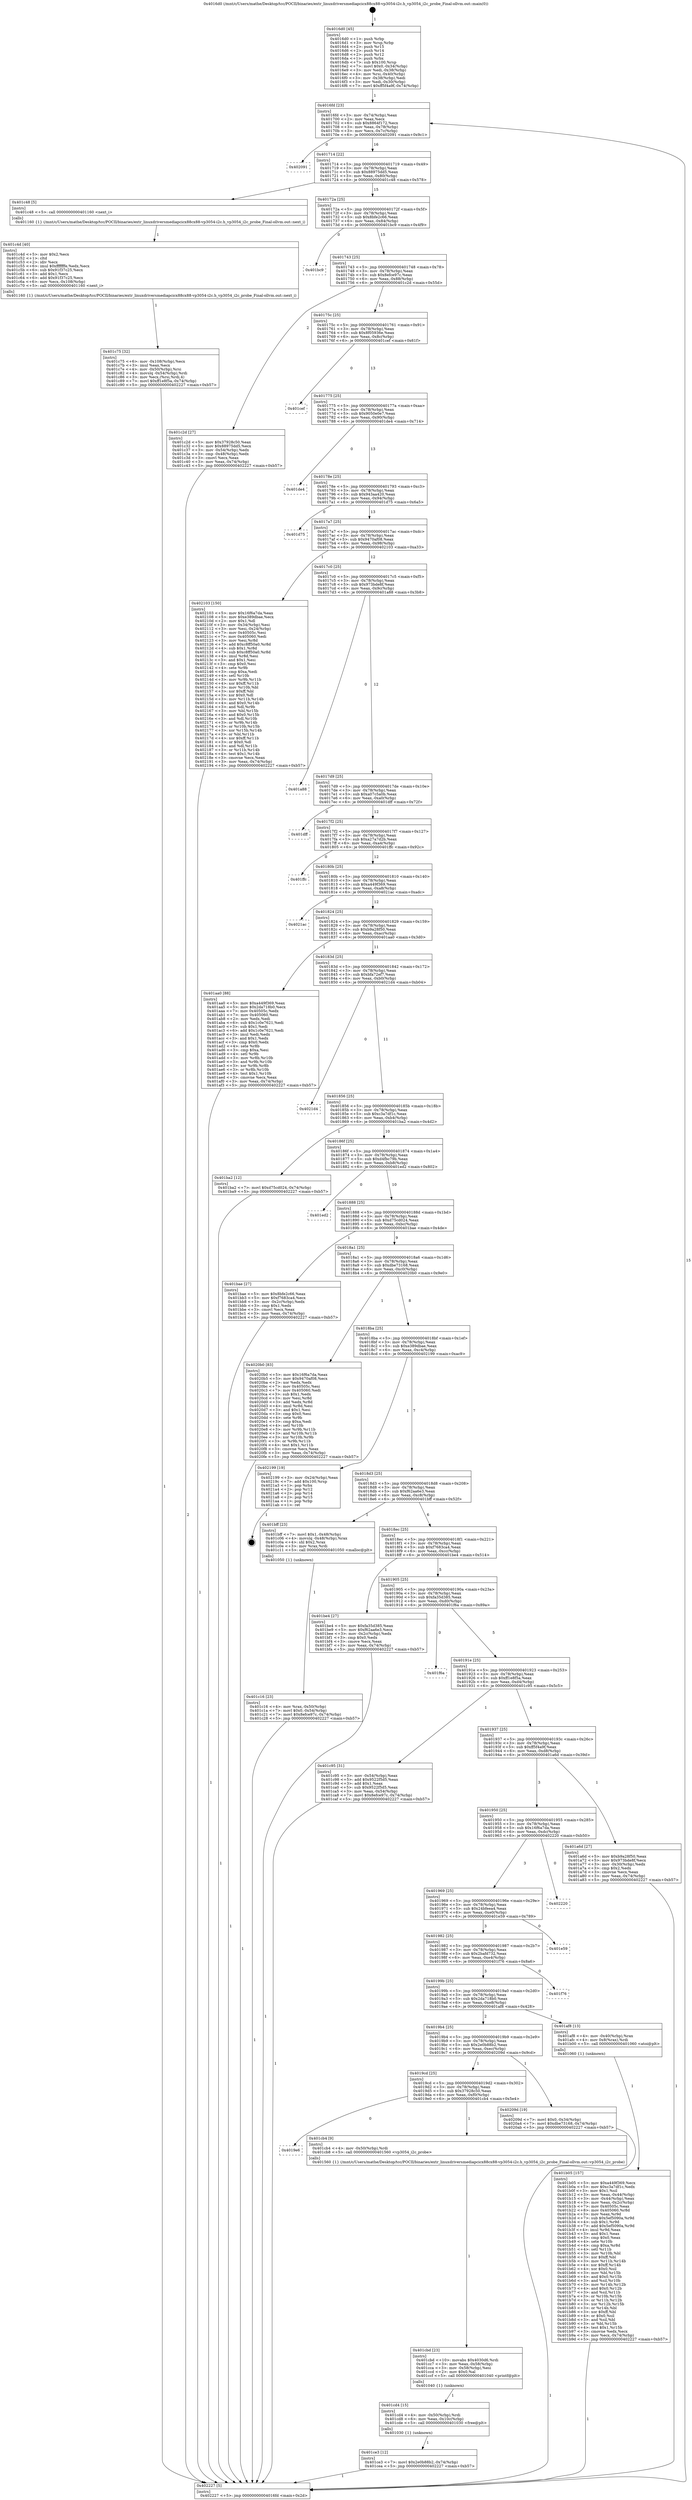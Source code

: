 digraph "0x4016d0" {
  label = "0x4016d0 (/mnt/c/Users/mathe/Desktop/tcc/POCII/binaries/extr_linuxdriversmediapcicx88cx88-vp3054-i2c.h_vp3054_i2c_probe_Final-ollvm.out::main(0))"
  labelloc = "t"
  node[shape=record]

  Entry [label="",width=0.3,height=0.3,shape=circle,fillcolor=black,style=filled]
  "0x4016fd" [label="{
     0x4016fd [23]\l
     | [instrs]\l
     &nbsp;&nbsp;0x4016fd \<+3\>: mov -0x74(%rbp),%eax\l
     &nbsp;&nbsp;0x401700 \<+2\>: mov %eax,%ecx\l
     &nbsp;&nbsp;0x401702 \<+6\>: sub $0x8864f172,%ecx\l
     &nbsp;&nbsp;0x401708 \<+3\>: mov %eax,-0x78(%rbp)\l
     &nbsp;&nbsp;0x40170b \<+3\>: mov %ecx,-0x7c(%rbp)\l
     &nbsp;&nbsp;0x40170e \<+6\>: je 0000000000402091 \<main+0x9c1\>\l
  }"]
  "0x402091" [label="{
     0x402091\l
  }", style=dashed]
  "0x401714" [label="{
     0x401714 [22]\l
     | [instrs]\l
     &nbsp;&nbsp;0x401714 \<+5\>: jmp 0000000000401719 \<main+0x49\>\l
     &nbsp;&nbsp;0x401719 \<+3\>: mov -0x78(%rbp),%eax\l
     &nbsp;&nbsp;0x40171c \<+5\>: sub $0x88975dd5,%eax\l
     &nbsp;&nbsp;0x401721 \<+3\>: mov %eax,-0x80(%rbp)\l
     &nbsp;&nbsp;0x401724 \<+6\>: je 0000000000401c48 \<main+0x578\>\l
  }"]
  Exit [label="",width=0.3,height=0.3,shape=circle,fillcolor=black,style=filled,peripheries=2]
  "0x401c48" [label="{
     0x401c48 [5]\l
     | [instrs]\l
     &nbsp;&nbsp;0x401c48 \<+5\>: call 0000000000401160 \<next_i\>\l
     | [calls]\l
     &nbsp;&nbsp;0x401160 \{1\} (/mnt/c/Users/mathe/Desktop/tcc/POCII/binaries/extr_linuxdriversmediapcicx88cx88-vp3054-i2c.h_vp3054_i2c_probe_Final-ollvm.out::next_i)\l
  }"]
  "0x40172a" [label="{
     0x40172a [25]\l
     | [instrs]\l
     &nbsp;&nbsp;0x40172a \<+5\>: jmp 000000000040172f \<main+0x5f\>\l
     &nbsp;&nbsp;0x40172f \<+3\>: mov -0x78(%rbp),%eax\l
     &nbsp;&nbsp;0x401732 \<+5\>: sub $0x8bfe2c66,%eax\l
     &nbsp;&nbsp;0x401737 \<+6\>: mov %eax,-0x84(%rbp)\l
     &nbsp;&nbsp;0x40173d \<+6\>: je 0000000000401bc9 \<main+0x4f9\>\l
  }"]
  "0x401ce3" [label="{
     0x401ce3 [12]\l
     | [instrs]\l
     &nbsp;&nbsp;0x401ce3 \<+7\>: movl $0x2e0b88b2,-0x74(%rbp)\l
     &nbsp;&nbsp;0x401cea \<+5\>: jmp 0000000000402227 \<main+0xb57\>\l
  }"]
  "0x401bc9" [label="{
     0x401bc9\l
  }", style=dashed]
  "0x401743" [label="{
     0x401743 [25]\l
     | [instrs]\l
     &nbsp;&nbsp;0x401743 \<+5\>: jmp 0000000000401748 \<main+0x78\>\l
     &nbsp;&nbsp;0x401748 \<+3\>: mov -0x78(%rbp),%eax\l
     &nbsp;&nbsp;0x40174b \<+5\>: sub $0x8efce97c,%eax\l
     &nbsp;&nbsp;0x401750 \<+6\>: mov %eax,-0x88(%rbp)\l
     &nbsp;&nbsp;0x401756 \<+6\>: je 0000000000401c2d \<main+0x55d\>\l
  }"]
  "0x401cd4" [label="{
     0x401cd4 [15]\l
     | [instrs]\l
     &nbsp;&nbsp;0x401cd4 \<+4\>: mov -0x50(%rbp),%rdi\l
     &nbsp;&nbsp;0x401cd8 \<+6\>: mov %eax,-0x10c(%rbp)\l
     &nbsp;&nbsp;0x401cde \<+5\>: call 0000000000401030 \<free@plt\>\l
     | [calls]\l
     &nbsp;&nbsp;0x401030 \{1\} (unknown)\l
  }"]
  "0x401c2d" [label="{
     0x401c2d [27]\l
     | [instrs]\l
     &nbsp;&nbsp;0x401c2d \<+5\>: mov $0x37928c50,%eax\l
     &nbsp;&nbsp;0x401c32 \<+5\>: mov $0x88975dd5,%ecx\l
     &nbsp;&nbsp;0x401c37 \<+3\>: mov -0x54(%rbp),%edx\l
     &nbsp;&nbsp;0x401c3a \<+3\>: cmp -0x48(%rbp),%edx\l
     &nbsp;&nbsp;0x401c3d \<+3\>: cmovl %ecx,%eax\l
     &nbsp;&nbsp;0x401c40 \<+3\>: mov %eax,-0x74(%rbp)\l
     &nbsp;&nbsp;0x401c43 \<+5\>: jmp 0000000000402227 \<main+0xb57\>\l
  }"]
  "0x40175c" [label="{
     0x40175c [25]\l
     | [instrs]\l
     &nbsp;&nbsp;0x40175c \<+5\>: jmp 0000000000401761 \<main+0x91\>\l
     &nbsp;&nbsp;0x401761 \<+3\>: mov -0x78(%rbp),%eax\l
     &nbsp;&nbsp;0x401764 \<+5\>: sub $0x8f05936e,%eax\l
     &nbsp;&nbsp;0x401769 \<+6\>: mov %eax,-0x8c(%rbp)\l
     &nbsp;&nbsp;0x40176f \<+6\>: je 0000000000401cef \<main+0x61f\>\l
  }"]
  "0x401cbd" [label="{
     0x401cbd [23]\l
     | [instrs]\l
     &nbsp;&nbsp;0x401cbd \<+10\>: movabs $0x4030d6,%rdi\l
     &nbsp;&nbsp;0x401cc7 \<+3\>: mov %eax,-0x58(%rbp)\l
     &nbsp;&nbsp;0x401cca \<+3\>: mov -0x58(%rbp),%esi\l
     &nbsp;&nbsp;0x401ccd \<+2\>: mov $0x0,%al\l
     &nbsp;&nbsp;0x401ccf \<+5\>: call 0000000000401040 \<printf@plt\>\l
     | [calls]\l
     &nbsp;&nbsp;0x401040 \{1\} (unknown)\l
  }"]
  "0x401cef" [label="{
     0x401cef\l
  }", style=dashed]
  "0x401775" [label="{
     0x401775 [25]\l
     | [instrs]\l
     &nbsp;&nbsp;0x401775 \<+5\>: jmp 000000000040177a \<main+0xaa\>\l
     &nbsp;&nbsp;0x40177a \<+3\>: mov -0x78(%rbp),%eax\l
     &nbsp;&nbsp;0x40177d \<+5\>: sub $0x9050e0e7,%eax\l
     &nbsp;&nbsp;0x401782 \<+6\>: mov %eax,-0x90(%rbp)\l
     &nbsp;&nbsp;0x401788 \<+6\>: je 0000000000401de4 \<main+0x714\>\l
  }"]
  "0x4019e6" [label="{
     0x4019e6\l
  }", style=dashed]
  "0x401de4" [label="{
     0x401de4\l
  }", style=dashed]
  "0x40178e" [label="{
     0x40178e [25]\l
     | [instrs]\l
     &nbsp;&nbsp;0x40178e \<+5\>: jmp 0000000000401793 \<main+0xc3\>\l
     &nbsp;&nbsp;0x401793 \<+3\>: mov -0x78(%rbp),%eax\l
     &nbsp;&nbsp;0x401796 \<+5\>: sub $0x943aa420,%eax\l
     &nbsp;&nbsp;0x40179b \<+6\>: mov %eax,-0x94(%rbp)\l
     &nbsp;&nbsp;0x4017a1 \<+6\>: je 0000000000401d75 \<main+0x6a5\>\l
  }"]
  "0x401cb4" [label="{
     0x401cb4 [9]\l
     | [instrs]\l
     &nbsp;&nbsp;0x401cb4 \<+4\>: mov -0x50(%rbp),%rdi\l
     &nbsp;&nbsp;0x401cb8 \<+5\>: call 0000000000401560 \<vp3054_i2c_probe\>\l
     | [calls]\l
     &nbsp;&nbsp;0x401560 \{1\} (/mnt/c/Users/mathe/Desktop/tcc/POCII/binaries/extr_linuxdriversmediapcicx88cx88-vp3054-i2c.h_vp3054_i2c_probe_Final-ollvm.out::vp3054_i2c_probe)\l
  }"]
  "0x401d75" [label="{
     0x401d75\l
  }", style=dashed]
  "0x4017a7" [label="{
     0x4017a7 [25]\l
     | [instrs]\l
     &nbsp;&nbsp;0x4017a7 \<+5\>: jmp 00000000004017ac \<main+0xdc\>\l
     &nbsp;&nbsp;0x4017ac \<+3\>: mov -0x78(%rbp),%eax\l
     &nbsp;&nbsp;0x4017af \<+5\>: sub $0x9470af08,%eax\l
     &nbsp;&nbsp;0x4017b4 \<+6\>: mov %eax,-0x98(%rbp)\l
     &nbsp;&nbsp;0x4017ba \<+6\>: je 0000000000402103 \<main+0xa33\>\l
  }"]
  "0x4019cd" [label="{
     0x4019cd [25]\l
     | [instrs]\l
     &nbsp;&nbsp;0x4019cd \<+5\>: jmp 00000000004019d2 \<main+0x302\>\l
     &nbsp;&nbsp;0x4019d2 \<+3\>: mov -0x78(%rbp),%eax\l
     &nbsp;&nbsp;0x4019d5 \<+5\>: sub $0x37928c50,%eax\l
     &nbsp;&nbsp;0x4019da \<+6\>: mov %eax,-0xf0(%rbp)\l
     &nbsp;&nbsp;0x4019e0 \<+6\>: je 0000000000401cb4 \<main+0x5e4\>\l
  }"]
  "0x402103" [label="{
     0x402103 [150]\l
     | [instrs]\l
     &nbsp;&nbsp;0x402103 \<+5\>: mov $0x16f6a7da,%eax\l
     &nbsp;&nbsp;0x402108 \<+5\>: mov $0xe389dbae,%ecx\l
     &nbsp;&nbsp;0x40210d \<+2\>: mov $0x1,%dl\l
     &nbsp;&nbsp;0x40210f \<+3\>: mov -0x34(%rbp),%esi\l
     &nbsp;&nbsp;0x402112 \<+3\>: mov %esi,-0x24(%rbp)\l
     &nbsp;&nbsp;0x402115 \<+7\>: mov 0x40505c,%esi\l
     &nbsp;&nbsp;0x40211c \<+7\>: mov 0x405060,%edi\l
     &nbsp;&nbsp;0x402123 \<+3\>: mov %esi,%r8d\l
     &nbsp;&nbsp;0x402126 \<+7\>: add $0xc8ff50a0,%r8d\l
     &nbsp;&nbsp;0x40212d \<+4\>: sub $0x1,%r8d\l
     &nbsp;&nbsp;0x402131 \<+7\>: sub $0xc8ff50a0,%r8d\l
     &nbsp;&nbsp;0x402138 \<+4\>: imul %r8d,%esi\l
     &nbsp;&nbsp;0x40213c \<+3\>: and $0x1,%esi\l
     &nbsp;&nbsp;0x40213f \<+3\>: cmp $0x0,%esi\l
     &nbsp;&nbsp;0x402142 \<+4\>: sete %r9b\l
     &nbsp;&nbsp;0x402146 \<+3\>: cmp $0xa,%edi\l
     &nbsp;&nbsp;0x402149 \<+4\>: setl %r10b\l
     &nbsp;&nbsp;0x40214d \<+3\>: mov %r9b,%r11b\l
     &nbsp;&nbsp;0x402150 \<+4\>: xor $0xff,%r11b\l
     &nbsp;&nbsp;0x402154 \<+3\>: mov %r10b,%bl\l
     &nbsp;&nbsp;0x402157 \<+3\>: xor $0xff,%bl\l
     &nbsp;&nbsp;0x40215a \<+3\>: xor $0x0,%dl\l
     &nbsp;&nbsp;0x40215d \<+3\>: mov %r11b,%r14b\l
     &nbsp;&nbsp;0x402160 \<+4\>: and $0x0,%r14b\l
     &nbsp;&nbsp;0x402164 \<+3\>: and %dl,%r9b\l
     &nbsp;&nbsp;0x402167 \<+3\>: mov %bl,%r15b\l
     &nbsp;&nbsp;0x40216a \<+4\>: and $0x0,%r15b\l
     &nbsp;&nbsp;0x40216e \<+3\>: and %dl,%r10b\l
     &nbsp;&nbsp;0x402171 \<+3\>: or %r9b,%r14b\l
     &nbsp;&nbsp;0x402174 \<+3\>: or %r10b,%r15b\l
     &nbsp;&nbsp;0x402177 \<+3\>: xor %r15b,%r14b\l
     &nbsp;&nbsp;0x40217a \<+3\>: or %bl,%r11b\l
     &nbsp;&nbsp;0x40217d \<+4\>: xor $0xff,%r11b\l
     &nbsp;&nbsp;0x402181 \<+3\>: or $0x0,%dl\l
     &nbsp;&nbsp;0x402184 \<+3\>: and %dl,%r11b\l
     &nbsp;&nbsp;0x402187 \<+3\>: or %r11b,%r14b\l
     &nbsp;&nbsp;0x40218a \<+4\>: test $0x1,%r14b\l
     &nbsp;&nbsp;0x40218e \<+3\>: cmovne %ecx,%eax\l
     &nbsp;&nbsp;0x402191 \<+3\>: mov %eax,-0x74(%rbp)\l
     &nbsp;&nbsp;0x402194 \<+5\>: jmp 0000000000402227 \<main+0xb57\>\l
  }"]
  "0x4017c0" [label="{
     0x4017c0 [25]\l
     | [instrs]\l
     &nbsp;&nbsp;0x4017c0 \<+5\>: jmp 00000000004017c5 \<main+0xf5\>\l
     &nbsp;&nbsp;0x4017c5 \<+3\>: mov -0x78(%rbp),%eax\l
     &nbsp;&nbsp;0x4017c8 \<+5\>: sub $0x973bde8f,%eax\l
     &nbsp;&nbsp;0x4017cd \<+6\>: mov %eax,-0x9c(%rbp)\l
     &nbsp;&nbsp;0x4017d3 \<+6\>: je 0000000000401a88 \<main+0x3b8\>\l
  }"]
  "0x40209d" [label="{
     0x40209d [19]\l
     | [instrs]\l
     &nbsp;&nbsp;0x40209d \<+7\>: movl $0x0,-0x34(%rbp)\l
     &nbsp;&nbsp;0x4020a4 \<+7\>: movl $0xdbe73168,-0x74(%rbp)\l
     &nbsp;&nbsp;0x4020ab \<+5\>: jmp 0000000000402227 \<main+0xb57\>\l
  }"]
  "0x401a88" [label="{
     0x401a88\l
  }", style=dashed]
  "0x4017d9" [label="{
     0x4017d9 [25]\l
     | [instrs]\l
     &nbsp;&nbsp;0x4017d9 \<+5\>: jmp 00000000004017de \<main+0x10e\>\l
     &nbsp;&nbsp;0x4017de \<+3\>: mov -0x78(%rbp),%eax\l
     &nbsp;&nbsp;0x4017e1 \<+5\>: sub $0xa07c5a0b,%eax\l
     &nbsp;&nbsp;0x4017e6 \<+6\>: mov %eax,-0xa0(%rbp)\l
     &nbsp;&nbsp;0x4017ec \<+6\>: je 0000000000401dff \<main+0x72f\>\l
  }"]
  "0x401c75" [label="{
     0x401c75 [32]\l
     | [instrs]\l
     &nbsp;&nbsp;0x401c75 \<+6\>: mov -0x108(%rbp),%ecx\l
     &nbsp;&nbsp;0x401c7b \<+3\>: imul %eax,%ecx\l
     &nbsp;&nbsp;0x401c7e \<+4\>: mov -0x50(%rbp),%rsi\l
     &nbsp;&nbsp;0x401c82 \<+4\>: movslq -0x54(%rbp),%rdi\l
     &nbsp;&nbsp;0x401c86 \<+3\>: mov %ecx,(%rsi,%rdi,4)\l
     &nbsp;&nbsp;0x401c89 \<+7\>: movl $0xff1e8f5a,-0x74(%rbp)\l
     &nbsp;&nbsp;0x401c90 \<+5\>: jmp 0000000000402227 \<main+0xb57\>\l
  }"]
  "0x401dff" [label="{
     0x401dff\l
  }", style=dashed]
  "0x4017f2" [label="{
     0x4017f2 [25]\l
     | [instrs]\l
     &nbsp;&nbsp;0x4017f2 \<+5\>: jmp 00000000004017f7 \<main+0x127\>\l
     &nbsp;&nbsp;0x4017f7 \<+3\>: mov -0x78(%rbp),%eax\l
     &nbsp;&nbsp;0x4017fa \<+5\>: sub $0xa27a7d2b,%eax\l
     &nbsp;&nbsp;0x4017ff \<+6\>: mov %eax,-0xa4(%rbp)\l
     &nbsp;&nbsp;0x401805 \<+6\>: je 0000000000401ffc \<main+0x92c\>\l
  }"]
  "0x401c4d" [label="{
     0x401c4d [40]\l
     | [instrs]\l
     &nbsp;&nbsp;0x401c4d \<+5\>: mov $0x2,%ecx\l
     &nbsp;&nbsp;0x401c52 \<+1\>: cltd\l
     &nbsp;&nbsp;0x401c53 \<+2\>: idiv %ecx\l
     &nbsp;&nbsp;0x401c55 \<+6\>: imul $0xfffffffe,%edx,%ecx\l
     &nbsp;&nbsp;0x401c5b \<+6\>: sub $0x91f37c25,%ecx\l
     &nbsp;&nbsp;0x401c61 \<+3\>: add $0x1,%ecx\l
     &nbsp;&nbsp;0x401c64 \<+6\>: add $0x91f37c25,%ecx\l
     &nbsp;&nbsp;0x401c6a \<+6\>: mov %ecx,-0x108(%rbp)\l
     &nbsp;&nbsp;0x401c70 \<+5\>: call 0000000000401160 \<next_i\>\l
     | [calls]\l
     &nbsp;&nbsp;0x401160 \{1\} (/mnt/c/Users/mathe/Desktop/tcc/POCII/binaries/extr_linuxdriversmediapcicx88cx88-vp3054-i2c.h_vp3054_i2c_probe_Final-ollvm.out::next_i)\l
  }"]
  "0x401ffc" [label="{
     0x401ffc\l
  }", style=dashed]
  "0x40180b" [label="{
     0x40180b [25]\l
     | [instrs]\l
     &nbsp;&nbsp;0x40180b \<+5\>: jmp 0000000000401810 \<main+0x140\>\l
     &nbsp;&nbsp;0x401810 \<+3\>: mov -0x78(%rbp),%eax\l
     &nbsp;&nbsp;0x401813 \<+5\>: sub $0xa449f369,%eax\l
     &nbsp;&nbsp;0x401818 \<+6\>: mov %eax,-0xa8(%rbp)\l
     &nbsp;&nbsp;0x40181e \<+6\>: je 00000000004021ac \<main+0xadc\>\l
  }"]
  "0x401c16" [label="{
     0x401c16 [23]\l
     | [instrs]\l
     &nbsp;&nbsp;0x401c16 \<+4\>: mov %rax,-0x50(%rbp)\l
     &nbsp;&nbsp;0x401c1a \<+7\>: movl $0x0,-0x54(%rbp)\l
     &nbsp;&nbsp;0x401c21 \<+7\>: movl $0x8efce97c,-0x74(%rbp)\l
     &nbsp;&nbsp;0x401c28 \<+5\>: jmp 0000000000402227 \<main+0xb57\>\l
  }"]
  "0x4021ac" [label="{
     0x4021ac\l
  }", style=dashed]
  "0x401824" [label="{
     0x401824 [25]\l
     | [instrs]\l
     &nbsp;&nbsp;0x401824 \<+5\>: jmp 0000000000401829 \<main+0x159\>\l
     &nbsp;&nbsp;0x401829 \<+3\>: mov -0x78(%rbp),%eax\l
     &nbsp;&nbsp;0x40182c \<+5\>: sub $0xb9a28f50,%eax\l
     &nbsp;&nbsp;0x401831 \<+6\>: mov %eax,-0xac(%rbp)\l
     &nbsp;&nbsp;0x401837 \<+6\>: je 0000000000401aa0 \<main+0x3d0\>\l
  }"]
  "0x401b05" [label="{
     0x401b05 [157]\l
     | [instrs]\l
     &nbsp;&nbsp;0x401b05 \<+5\>: mov $0xa449f369,%ecx\l
     &nbsp;&nbsp;0x401b0a \<+5\>: mov $0xc3a7df1c,%edx\l
     &nbsp;&nbsp;0x401b0f \<+3\>: mov $0x1,%sil\l
     &nbsp;&nbsp;0x401b12 \<+3\>: mov %eax,-0x44(%rbp)\l
     &nbsp;&nbsp;0x401b15 \<+3\>: mov -0x44(%rbp),%eax\l
     &nbsp;&nbsp;0x401b18 \<+3\>: mov %eax,-0x2c(%rbp)\l
     &nbsp;&nbsp;0x401b1b \<+7\>: mov 0x40505c,%eax\l
     &nbsp;&nbsp;0x401b22 \<+8\>: mov 0x405060,%r8d\l
     &nbsp;&nbsp;0x401b2a \<+3\>: mov %eax,%r9d\l
     &nbsp;&nbsp;0x401b2d \<+7\>: sub $0x5ef5090a,%r9d\l
     &nbsp;&nbsp;0x401b34 \<+4\>: sub $0x1,%r9d\l
     &nbsp;&nbsp;0x401b38 \<+7\>: add $0x5ef5090a,%r9d\l
     &nbsp;&nbsp;0x401b3f \<+4\>: imul %r9d,%eax\l
     &nbsp;&nbsp;0x401b43 \<+3\>: and $0x1,%eax\l
     &nbsp;&nbsp;0x401b46 \<+3\>: cmp $0x0,%eax\l
     &nbsp;&nbsp;0x401b49 \<+4\>: sete %r10b\l
     &nbsp;&nbsp;0x401b4d \<+4\>: cmp $0xa,%r8d\l
     &nbsp;&nbsp;0x401b51 \<+4\>: setl %r11b\l
     &nbsp;&nbsp;0x401b55 \<+3\>: mov %r10b,%bl\l
     &nbsp;&nbsp;0x401b58 \<+3\>: xor $0xff,%bl\l
     &nbsp;&nbsp;0x401b5b \<+3\>: mov %r11b,%r14b\l
     &nbsp;&nbsp;0x401b5e \<+4\>: xor $0xff,%r14b\l
     &nbsp;&nbsp;0x401b62 \<+4\>: xor $0x0,%sil\l
     &nbsp;&nbsp;0x401b66 \<+3\>: mov %bl,%r15b\l
     &nbsp;&nbsp;0x401b69 \<+4\>: and $0x0,%r15b\l
     &nbsp;&nbsp;0x401b6d \<+3\>: and %sil,%r10b\l
     &nbsp;&nbsp;0x401b70 \<+3\>: mov %r14b,%r12b\l
     &nbsp;&nbsp;0x401b73 \<+4\>: and $0x0,%r12b\l
     &nbsp;&nbsp;0x401b77 \<+3\>: and %sil,%r11b\l
     &nbsp;&nbsp;0x401b7a \<+3\>: or %r10b,%r15b\l
     &nbsp;&nbsp;0x401b7d \<+3\>: or %r11b,%r12b\l
     &nbsp;&nbsp;0x401b80 \<+3\>: xor %r12b,%r15b\l
     &nbsp;&nbsp;0x401b83 \<+3\>: or %r14b,%bl\l
     &nbsp;&nbsp;0x401b86 \<+3\>: xor $0xff,%bl\l
     &nbsp;&nbsp;0x401b89 \<+4\>: or $0x0,%sil\l
     &nbsp;&nbsp;0x401b8d \<+3\>: and %sil,%bl\l
     &nbsp;&nbsp;0x401b90 \<+3\>: or %bl,%r15b\l
     &nbsp;&nbsp;0x401b93 \<+4\>: test $0x1,%r15b\l
     &nbsp;&nbsp;0x401b97 \<+3\>: cmovne %edx,%ecx\l
     &nbsp;&nbsp;0x401b9a \<+3\>: mov %ecx,-0x74(%rbp)\l
     &nbsp;&nbsp;0x401b9d \<+5\>: jmp 0000000000402227 \<main+0xb57\>\l
  }"]
  "0x401aa0" [label="{
     0x401aa0 [88]\l
     | [instrs]\l
     &nbsp;&nbsp;0x401aa0 \<+5\>: mov $0xa449f369,%eax\l
     &nbsp;&nbsp;0x401aa5 \<+5\>: mov $0x2da718b0,%ecx\l
     &nbsp;&nbsp;0x401aaa \<+7\>: mov 0x40505c,%edx\l
     &nbsp;&nbsp;0x401ab1 \<+7\>: mov 0x405060,%esi\l
     &nbsp;&nbsp;0x401ab8 \<+2\>: mov %edx,%edi\l
     &nbsp;&nbsp;0x401aba \<+6\>: sub $0x1c0e7621,%edi\l
     &nbsp;&nbsp;0x401ac0 \<+3\>: sub $0x1,%edi\l
     &nbsp;&nbsp;0x401ac3 \<+6\>: add $0x1c0e7621,%edi\l
     &nbsp;&nbsp;0x401ac9 \<+3\>: imul %edi,%edx\l
     &nbsp;&nbsp;0x401acc \<+3\>: and $0x1,%edx\l
     &nbsp;&nbsp;0x401acf \<+3\>: cmp $0x0,%edx\l
     &nbsp;&nbsp;0x401ad2 \<+4\>: sete %r8b\l
     &nbsp;&nbsp;0x401ad6 \<+3\>: cmp $0xa,%esi\l
     &nbsp;&nbsp;0x401ad9 \<+4\>: setl %r9b\l
     &nbsp;&nbsp;0x401add \<+3\>: mov %r8b,%r10b\l
     &nbsp;&nbsp;0x401ae0 \<+3\>: and %r9b,%r10b\l
     &nbsp;&nbsp;0x401ae3 \<+3\>: xor %r9b,%r8b\l
     &nbsp;&nbsp;0x401ae6 \<+3\>: or %r8b,%r10b\l
     &nbsp;&nbsp;0x401ae9 \<+4\>: test $0x1,%r10b\l
     &nbsp;&nbsp;0x401aed \<+3\>: cmovne %ecx,%eax\l
     &nbsp;&nbsp;0x401af0 \<+3\>: mov %eax,-0x74(%rbp)\l
     &nbsp;&nbsp;0x401af3 \<+5\>: jmp 0000000000402227 \<main+0xb57\>\l
  }"]
  "0x40183d" [label="{
     0x40183d [25]\l
     | [instrs]\l
     &nbsp;&nbsp;0x40183d \<+5\>: jmp 0000000000401842 \<main+0x172\>\l
     &nbsp;&nbsp;0x401842 \<+3\>: mov -0x78(%rbp),%eax\l
     &nbsp;&nbsp;0x401845 \<+5\>: sub $0xbfa72ef7,%eax\l
     &nbsp;&nbsp;0x40184a \<+6\>: mov %eax,-0xb0(%rbp)\l
     &nbsp;&nbsp;0x401850 \<+6\>: je 00000000004021d4 \<main+0xb04\>\l
  }"]
  "0x4019b4" [label="{
     0x4019b4 [25]\l
     | [instrs]\l
     &nbsp;&nbsp;0x4019b4 \<+5\>: jmp 00000000004019b9 \<main+0x2e9\>\l
     &nbsp;&nbsp;0x4019b9 \<+3\>: mov -0x78(%rbp),%eax\l
     &nbsp;&nbsp;0x4019bc \<+5\>: sub $0x2e0b88b2,%eax\l
     &nbsp;&nbsp;0x4019c1 \<+6\>: mov %eax,-0xec(%rbp)\l
     &nbsp;&nbsp;0x4019c7 \<+6\>: je 000000000040209d \<main+0x9cd\>\l
  }"]
  "0x4021d4" [label="{
     0x4021d4\l
  }", style=dashed]
  "0x401856" [label="{
     0x401856 [25]\l
     | [instrs]\l
     &nbsp;&nbsp;0x401856 \<+5\>: jmp 000000000040185b \<main+0x18b\>\l
     &nbsp;&nbsp;0x40185b \<+3\>: mov -0x78(%rbp),%eax\l
     &nbsp;&nbsp;0x40185e \<+5\>: sub $0xc3a7df1c,%eax\l
     &nbsp;&nbsp;0x401863 \<+6\>: mov %eax,-0xb4(%rbp)\l
     &nbsp;&nbsp;0x401869 \<+6\>: je 0000000000401ba2 \<main+0x4d2\>\l
  }"]
  "0x401af8" [label="{
     0x401af8 [13]\l
     | [instrs]\l
     &nbsp;&nbsp;0x401af8 \<+4\>: mov -0x40(%rbp),%rax\l
     &nbsp;&nbsp;0x401afc \<+4\>: mov 0x8(%rax),%rdi\l
     &nbsp;&nbsp;0x401b00 \<+5\>: call 0000000000401060 \<atoi@plt\>\l
     | [calls]\l
     &nbsp;&nbsp;0x401060 \{1\} (unknown)\l
  }"]
  "0x401ba2" [label="{
     0x401ba2 [12]\l
     | [instrs]\l
     &nbsp;&nbsp;0x401ba2 \<+7\>: movl $0xd75cd024,-0x74(%rbp)\l
     &nbsp;&nbsp;0x401ba9 \<+5\>: jmp 0000000000402227 \<main+0xb57\>\l
  }"]
  "0x40186f" [label="{
     0x40186f [25]\l
     | [instrs]\l
     &nbsp;&nbsp;0x40186f \<+5\>: jmp 0000000000401874 \<main+0x1a4\>\l
     &nbsp;&nbsp;0x401874 \<+3\>: mov -0x78(%rbp),%eax\l
     &nbsp;&nbsp;0x401877 \<+5\>: sub $0xd4fbc79b,%eax\l
     &nbsp;&nbsp;0x40187c \<+6\>: mov %eax,-0xb8(%rbp)\l
     &nbsp;&nbsp;0x401882 \<+6\>: je 0000000000401ed2 \<main+0x802\>\l
  }"]
  "0x40199b" [label="{
     0x40199b [25]\l
     | [instrs]\l
     &nbsp;&nbsp;0x40199b \<+5\>: jmp 00000000004019a0 \<main+0x2d0\>\l
     &nbsp;&nbsp;0x4019a0 \<+3\>: mov -0x78(%rbp),%eax\l
     &nbsp;&nbsp;0x4019a3 \<+5\>: sub $0x2da718b0,%eax\l
     &nbsp;&nbsp;0x4019a8 \<+6\>: mov %eax,-0xe8(%rbp)\l
     &nbsp;&nbsp;0x4019ae \<+6\>: je 0000000000401af8 \<main+0x428\>\l
  }"]
  "0x401ed2" [label="{
     0x401ed2\l
  }", style=dashed]
  "0x401888" [label="{
     0x401888 [25]\l
     | [instrs]\l
     &nbsp;&nbsp;0x401888 \<+5\>: jmp 000000000040188d \<main+0x1bd\>\l
     &nbsp;&nbsp;0x40188d \<+3\>: mov -0x78(%rbp),%eax\l
     &nbsp;&nbsp;0x401890 \<+5\>: sub $0xd75cd024,%eax\l
     &nbsp;&nbsp;0x401895 \<+6\>: mov %eax,-0xbc(%rbp)\l
     &nbsp;&nbsp;0x40189b \<+6\>: je 0000000000401bae \<main+0x4de\>\l
  }"]
  "0x401f76" [label="{
     0x401f76\l
  }", style=dashed]
  "0x401bae" [label="{
     0x401bae [27]\l
     | [instrs]\l
     &nbsp;&nbsp;0x401bae \<+5\>: mov $0x8bfe2c66,%eax\l
     &nbsp;&nbsp;0x401bb3 \<+5\>: mov $0xf7683ca4,%ecx\l
     &nbsp;&nbsp;0x401bb8 \<+3\>: mov -0x2c(%rbp),%edx\l
     &nbsp;&nbsp;0x401bbb \<+3\>: cmp $0x1,%edx\l
     &nbsp;&nbsp;0x401bbe \<+3\>: cmovl %ecx,%eax\l
     &nbsp;&nbsp;0x401bc1 \<+3\>: mov %eax,-0x74(%rbp)\l
     &nbsp;&nbsp;0x401bc4 \<+5\>: jmp 0000000000402227 \<main+0xb57\>\l
  }"]
  "0x4018a1" [label="{
     0x4018a1 [25]\l
     | [instrs]\l
     &nbsp;&nbsp;0x4018a1 \<+5\>: jmp 00000000004018a6 \<main+0x1d6\>\l
     &nbsp;&nbsp;0x4018a6 \<+3\>: mov -0x78(%rbp),%eax\l
     &nbsp;&nbsp;0x4018a9 \<+5\>: sub $0xdbe73168,%eax\l
     &nbsp;&nbsp;0x4018ae \<+6\>: mov %eax,-0xc0(%rbp)\l
     &nbsp;&nbsp;0x4018b4 \<+6\>: je 00000000004020b0 \<main+0x9e0\>\l
  }"]
  "0x401982" [label="{
     0x401982 [25]\l
     | [instrs]\l
     &nbsp;&nbsp;0x401982 \<+5\>: jmp 0000000000401987 \<main+0x2b7\>\l
     &nbsp;&nbsp;0x401987 \<+3\>: mov -0x78(%rbp),%eax\l
     &nbsp;&nbsp;0x40198a \<+5\>: sub $0x2bafd732,%eax\l
     &nbsp;&nbsp;0x40198f \<+6\>: mov %eax,-0xe4(%rbp)\l
     &nbsp;&nbsp;0x401995 \<+6\>: je 0000000000401f76 \<main+0x8a6\>\l
  }"]
  "0x4020b0" [label="{
     0x4020b0 [83]\l
     | [instrs]\l
     &nbsp;&nbsp;0x4020b0 \<+5\>: mov $0x16f6a7da,%eax\l
     &nbsp;&nbsp;0x4020b5 \<+5\>: mov $0x9470af08,%ecx\l
     &nbsp;&nbsp;0x4020ba \<+2\>: xor %edx,%edx\l
     &nbsp;&nbsp;0x4020bc \<+7\>: mov 0x40505c,%esi\l
     &nbsp;&nbsp;0x4020c3 \<+7\>: mov 0x405060,%edi\l
     &nbsp;&nbsp;0x4020ca \<+3\>: sub $0x1,%edx\l
     &nbsp;&nbsp;0x4020cd \<+3\>: mov %esi,%r8d\l
     &nbsp;&nbsp;0x4020d0 \<+3\>: add %edx,%r8d\l
     &nbsp;&nbsp;0x4020d3 \<+4\>: imul %r8d,%esi\l
     &nbsp;&nbsp;0x4020d7 \<+3\>: and $0x1,%esi\l
     &nbsp;&nbsp;0x4020da \<+3\>: cmp $0x0,%esi\l
     &nbsp;&nbsp;0x4020dd \<+4\>: sete %r9b\l
     &nbsp;&nbsp;0x4020e1 \<+3\>: cmp $0xa,%edi\l
     &nbsp;&nbsp;0x4020e4 \<+4\>: setl %r10b\l
     &nbsp;&nbsp;0x4020e8 \<+3\>: mov %r9b,%r11b\l
     &nbsp;&nbsp;0x4020eb \<+3\>: and %r10b,%r11b\l
     &nbsp;&nbsp;0x4020ee \<+3\>: xor %r10b,%r9b\l
     &nbsp;&nbsp;0x4020f1 \<+3\>: or %r9b,%r11b\l
     &nbsp;&nbsp;0x4020f4 \<+4\>: test $0x1,%r11b\l
     &nbsp;&nbsp;0x4020f8 \<+3\>: cmovne %ecx,%eax\l
     &nbsp;&nbsp;0x4020fb \<+3\>: mov %eax,-0x74(%rbp)\l
     &nbsp;&nbsp;0x4020fe \<+5\>: jmp 0000000000402227 \<main+0xb57\>\l
  }"]
  "0x4018ba" [label="{
     0x4018ba [25]\l
     | [instrs]\l
     &nbsp;&nbsp;0x4018ba \<+5\>: jmp 00000000004018bf \<main+0x1ef\>\l
     &nbsp;&nbsp;0x4018bf \<+3\>: mov -0x78(%rbp),%eax\l
     &nbsp;&nbsp;0x4018c2 \<+5\>: sub $0xe389dbae,%eax\l
     &nbsp;&nbsp;0x4018c7 \<+6\>: mov %eax,-0xc4(%rbp)\l
     &nbsp;&nbsp;0x4018cd \<+6\>: je 0000000000402199 \<main+0xac9\>\l
  }"]
  "0x401e59" [label="{
     0x401e59\l
  }", style=dashed]
  "0x402199" [label="{
     0x402199 [19]\l
     | [instrs]\l
     &nbsp;&nbsp;0x402199 \<+3\>: mov -0x24(%rbp),%eax\l
     &nbsp;&nbsp;0x40219c \<+7\>: add $0x100,%rsp\l
     &nbsp;&nbsp;0x4021a3 \<+1\>: pop %rbx\l
     &nbsp;&nbsp;0x4021a4 \<+2\>: pop %r12\l
     &nbsp;&nbsp;0x4021a6 \<+2\>: pop %r14\l
     &nbsp;&nbsp;0x4021a8 \<+2\>: pop %r15\l
     &nbsp;&nbsp;0x4021aa \<+1\>: pop %rbp\l
     &nbsp;&nbsp;0x4021ab \<+1\>: ret\l
  }"]
  "0x4018d3" [label="{
     0x4018d3 [25]\l
     | [instrs]\l
     &nbsp;&nbsp;0x4018d3 \<+5\>: jmp 00000000004018d8 \<main+0x208\>\l
     &nbsp;&nbsp;0x4018d8 \<+3\>: mov -0x78(%rbp),%eax\l
     &nbsp;&nbsp;0x4018db \<+5\>: sub $0xf62aa6e3,%eax\l
     &nbsp;&nbsp;0x4018e0 \<+6\>: mov %eax,-0xc8(%rbp)\l
     &nbsp;&nbsp;0x4018e6 \<+6\>: je 0000000000401bff \<main+0x52f\>\l
  }"]
  "0x401969" [label="{
     0x401969 [25]\l
     | [instrs]\l
     &nbsp;&nbsp;0x401969 \<+5\>: jmp 000000000040196e \<main+0x29e\>\l
     &nbsp;&nbsp;0x40196e \<+3\>: mov -0x78(%rbp),%eax\l
     &nbsp;&nbsp;0x401971 \<+5\>: sub $0x24bfeea4,%eax\l
     &nbsp;&nbsp;0x401976 \<+6\>: mov %eax,-0xe0(%rbp)\l
     &nbsp;&nbsp;0x40197c \<+6\>: je 0000000000401e59 \<main+0x789\>\l
  }"]
  "0x401bff" [label="{
     0x401bff [23]\l
     | [instrs]\l
     &nbsp;&nbsp;0x401bff \<+7\>: movl $0x1,-0x48(%rbp)\l
     &nbsp;&nbsp;0x401c06 \<+4\>: movslq -0x48(%rbp),%rax\l
     &nbsp;&nbsp;0x401c0a \<+4\>: shl $0x2,%rax\l
     &nbsp;&nbsp;0x401c0e \<+3\>: mov %rax,%rdi\l
     &nbsp;&nbsp;0x401c11 \<+5\>: call 0000000000401050 \<malloc@plt\>\l
     | [calls]\l
     &nbsp;&nbsp;0x401050 \{1\} (unknown)\l
  }"]
  "0x4018ec" [label="{
     0x4018ec [25]\l
     | [instrs]\l
     &nbsp;&nbsp;0x4018ec \<+5\>: jmp 00000000004018f1 \<main+0x221\>\l
     &nbsp;&nbsp;0x4018f1 \<+3\>: mov -0x78(%rbp),%eax\l
     &nbsp;&nbsp;0x4018f4 \<+5\>: sub $0xf7683ca4,%eax\l
     &nbsp;&nbsp;0x4018f9 \<+6\>: mov %eax,-0xcc(%rbp)\l
     &nbsp;&nbsp;0x4018ff \<+6\>: je 0000000000401be4 \<main+0x514\>\l
  }"]
  "0x402220" [label="{
     0x402220\l
  }", style=dashed]
  "0x401be4" [label="{
     0x401be4 [27]\l
     | [instrs]\l
     &nbsp;&nbsp;0x401be4 \<+5\>: mov $0xfa35d385,%eax\l
     &nbsp;&nbsp;0x401be9 \<+5\>: mov $0xf62aa6e3,%ecx\l
     &nbsp;&nbsp;0x401bee \<+3\>: mov -0x2c(%rbp),%edx\l
     &nbsp;&nbsp;0x401bf1 \<+3\>: cmp $0x0,%edx\l
     &nbsp;&nbsp;0x401bf4 \<+3\>: cmove %ecx,%eax\l
     &nbsp;&nbsp;0x401bf7 \<+3\>: mov %eax,-0x74(%rbp)\l
     &nbsp;&nbsp;0x401bfa \<+5\>: jmp 0000000000402227 \<main+0xb57\>\l
  }"]
  "0x401905" [label="{
     0x401905 [25]\l
     | [instrs]\l
     &nbsp;&nbsp;0x401905 \<+5\>: jmp 000000000040190a \<main+0x23a\>\l
     &nbsp;&nbsp;0x40190a \<+3\>: mov -0x78(%rbp),%eax\l
     &nbsp;&nbsp;0x40190d \<+5\>: sub $0xfa35d385,%eax\l
     &nbsp;&nbsp;0x401912 \<+6\>: mov %eax,-0xd0(%rbp)\l
     &nbsp;&nbsp;0x401918 \<+6\>: je 0000000000401f6a \<main+0x89a\>\l
  }"]
  "0x4016d0" [label="{
     0x4016d0 [45]\l
     | [instrs]\l
     &nbsp;&nbsp;0x4016d0 \<+1\>: push %rbp\l
     &nbsp;&nbsp;0x4016d1 \<+3\>: mov %rsp,%rbp\l
     &nbsp;&nbsp;0x4016d4 \<+2\>: push %r15\l
     &nbsp;&nbsp;0x4016d6 \<+2\>: push %r14\l
     &nbsp;&nbsp;0x4016d8 \<+2\>: push %r12\l
     &nbsp;&nbsp;0x4016da \<+1\>: push %rbx\l
     &nbsp;&nbsp;0x4016db \<+7\>: sub $0x100,%rsp\l
     &nbsp;&nbsp;0x4016e2 \<+7\>: movl $0x0,-0x34(%rbp)\l
     &nbsp;&nbsp;0x4016e9 \<+3\>: mov %edi,-0x38(%rbp)\l
     &nbsp;&nbsp;0x4016ec \<+4\>: mov %rsi,-0x40(%rbp)\l
     &nbsp;&nbsp;0x4016f0 \<+3\>: mov -0x38(%rbp),%edi\l
     &nbsp;&nbsp;0x4016f3 \<+3\>: mov %edi,-0x30(%rbp)\l
     &nbsp;&nbsp;0x4016f6 \<+7\>: movl $0xff5f4a9f,-0x74(%rbp)\l
  }"]
  "0x401f6a" [label="{
     0x401f6a\l
  }", style=dashed]
  "0x40191e" [label="{
     0x40191e [25]\l
     | [instrs]\l
     &nbsp;&nbsp;0x40191e \<+5\>: jmp 0000000000401923 \<main+0x253\>\l
     &nbsp;&nbsp;0x401923 \<+3\>: mov -0x78(%rbp),%eax\l
     &nbsp;&nbsp;0x401926 \<+5\>: sub $0xff1e8f5a,%eax\l
     &nbsp;&nbsp;0x40192b \<+6\>: mov %eax,-0xd4(%rbp)\l
     &nbsp;&nbsp;0x401931 \<+6\>: je 0000000000401c95 \<main+0x5c5\>\l
  }"]
  "0x402227" [label="{
     0x402227 [5]\l
     | [instrs]\l
     &nbsp;&nbsp;0x402227 \<+5\>: jmp 00000000004016fd \<main+0x2d\>\l
  }"]
  "0x401c95" [label="{
     0x401c95 [31]\l
     | [instrs]\l
     &nbsp;&nbsp;0x401c95 \<+3\>: mov -0x54(%rbp),%eax\l
     &nbsp;&nbsp;0x401c98 \<+5\>: add $0x9522f5d5,%eax\l
     &nbsp;&nbsp;0x401c9d \<+3\>: add $0x1,%eax\l
     &nbsp;&nbsp;0x401ca0 \<+5\>: sub $0x9522f5d5,%eax\l
     &nbsp;&nbsp;0x401ca5 \<+3\>: mov %eax,-0x54(%rbp)\l
     &nbsp;&nbsp;0x401ca8 \<+7\>: movl $0x8efce97c,-0x74(%rbp)\l
     &nbsp;&nbsp;0x401caf \<+5\>: jmp 0000000000402227 \<main+0xb57\>\l
  }"]
  "0x401937" [label="{
     0x401937 [25]\l
     | [instrs]\l
     &nbsp;&nbsp;0x401937 \<+5\>: jmp 000000000040193c \<main+0x26c\>\l
     &nbsp;&nbsp;0x40193c \<+3\>: mov -0x78(%rbp),%eax\l
     &nbsp;&nbsp;0x40193f \<+5\>: sub $0xff5f4a9f,%eax\l
     &nbsp;&nbsp;0x401944 \<+6\>: mov %eax,-0xd8(%rbp)\l
     &nbsp;&nbsp;0x40194a \<+6\>: je 0000000000401a6d \<main+0x39d\>\l
  }"]
  "0x401950" [label="{
     0x401950 [25]\l
     | [instrs]\l
     &nbsp;&nbsp;0x401950 \<+5\>: jmp 0000000000401955 \<main+0x285\>\l
     &nbsp;&nbsp;0x401955 \<+3\>: mov -0x78(%rbp),%eax\l
     &nbsp;&nbsp;0x401958 \<+5\>: sub $0x16f6a7da,%eax\l
     &nbsp;&nbsp;0x40195d \<+6\>: mov %eax,-0xdc(%rbp)\l
     &nbsp;&nbsp;0x401963 \<+6\>: je 0000000000402220 \<main+0xb50\>\l
  }"]
  "0x401a6d" [label="{
     0x401a6d [27]\l
     | [instrs]\l
     &nbsp;&nbsp;0x401a6d \<+5\>: mov $0xb9a28f50,%eax\l
     &nbsp;&nbsp;0x401a72 \<+5\>: mov $0x973bde8f,%ecx\l
     &nbsp;&nbsp;0x401a77 \<+3\>: mov -0x30(%rbp),%edx\l
     &nbsp;&nbsp;0x401a7a \<+3\>: cmp $0x2,%edx\l
     &nbsp;&nbsp;0x401a7d \<+3\>: cmovne %ecx,%eax\l
     &nbsp;&nbsp;0x401a80 \<+3\>: mov %eax,-0x74(%rbp)\l
     &nbsp;&nbsp;0x401a83 \<+5\>: jmp 0000000000402227 \<main+0xb57\>\l
  }"]
  Entry -> "0x4016d0" [label=" 1"]
  "0x4016fd" -> "0x402091" [label=" 0"]
  "0x4016fd" -> "0x401714" [label=" 16"]
  "0x402199" -> Exit [label=" 1"]
  "0x401714" -> "0x401c48" [label=" 1"]
  "0x401714" -> "0x40172a" [label=" 15"]
  "0x402103" -> "0x402227" [label=" 1"]
  "0x40172a" -> "0x401bc9" [label=" 0"]
  "0x40172a" -> "0x401743" [label=" 15"]
  "0x4020b0" -> "0x402227" [label=" 1"]
  "0x401743" -> "0x401c2d" [label=" 2"]
  "0x401743" -> "0x40175c" [label=" 13"]
  "0x40209d" -> "0x402227" [label=" 1"]
  "0x40175c" -> "0x401cef" [label=" 0"]
  "0x40175c" -> "0x401775" [label=" 13"]
  "0x401ce3" -> "0x402227" [label=" 1"]
  "0x401775" -> "0x401de4" [label=" 0"]
  "0x401775" -> "0x40178e" [label=" 13"]
  "0x401cd4" -> "0x401ce3" [label=" 1"]
  "0x40178e" -> "0x401d75" [label=" 0"]
  "0x40178e" -> "0x4017a7" [label=" 13"]
  "0x401cbd" -> "0x401cd4" [label=" 1"]
  "0x4017a7" -> "0x402103" [label=" 1"]
  "0x4017a7" -> "0x4017c0" [label=" 12"]
  "0x4019cd" -> "0x4019e6" [label=" 0"]
  "0x4017c0" -> "0x401a88" [label=" 0"]
  "0x4017c0" -> "0x4017d9" [label=" 12"]
  "0x4019cd" -> "0x401cb4" [label=" 1"]
  "0x4017d9" -> "0x401dff" [label=" 0"]
  "0x4017d9" -> "0x4017f2" [label=" 12"]
  "0x4019b4" -> "0x4019cd" [label=" 1"]
  "0x4017f2" -> "0x401ffc" [label=" 0"]
  "0x4017f2" -> "0x40180b" [label=" 12"]
  "0x4019b4" -> "0x40209d" [label=" 1"]
  "0x40180b" -> "0x4021ac" [label=" 0"]
  "0x40180b" -> "0x401824" [label=" 12"]
  "0x401cb4" -> "0x401cbd" [label=" 1"]
  "0x401824" -> "0x401aa0" [label=" 1"]
  "0x401824" -> "0x40183d" [label=" 11"]
  "0x401c95" -> "0x402227" [label=" 1"]
  "0x40183d" -> "0x4021d4" [label=" 0"]
  "0x40183d" -> "0x401856" [label=" 11"]
  "0x401c75" -> "0x402227" [label=" 1"]
  "0x401856" -> "0x401ba2" [label=" 1"]
  "0x401856" -> "0x40186f" [label=" 10"]
  "0x401c4d" -> "0x401c75" [label=" 1"]
  "0x40186f" -> "0x401ed2" [label=" 0"]
  "0x40186f" -> "0x401888" [label=" 10"]
  "0x401c2d" -> "0x402227" [label=" 2"]
  "0x401888" -> "0x401bae" [label=" 1"]
  "0x401888" -> "0x4018a1" [label=" 9"]
  "0x401c16" -> "0x402227" [label=" 1"]
  "0x4018a1" -> "0x4020b0" [label=" 1"]
  "0x4018a1" -> "0x4018ba" [label=" 8"]
  "0x401be4" -> "0x402227" [label=" 1"]
  "0x4018ba" -> "0x402199" [label=" 1"]
  "0x4018ba" -> "0x4018d3" [label=" 7"]
  "0x401bae" -> "0x402227" [label=" 1"]
  "0x4018d3" -> "0x401bff" [label=" 1"]
  "0x4018d3" -> "0x4018ec" [label=" 6"]
  "0x401b05" -> "0x402227" [label=" 1"]
  "0x4018ec" -> "0x401be4" [label=" 1"]
  "0x4018ec" -> "0x401905" [label=" 5"]
  "0x401af8" -> "0x401b05" [label=" 1"]
  "0x401905" -> "0x401f6a" [label=" 0"]
  "0x401905" -> "0x40191e" [label=" 5"]
  "0x40199b" -> "0x401af8" [label=" 1"]
  "0x40191e" -> "0x401c95" [label=" 1"]
  "0x40191e" -> "0x401937" [label=" 4"]
  "0x401c48" -> "0x401c4d" [label=" 1"]
  "0x401937" -> "0x401a6d" [label=" 1"]
  "0x401937" -> "0x401950" [label=" 3"]
  "0x401a6d" -> "0x402227" [label=" 1"]
  "0x4016d0" -> "0x4016fd" [label=" 1"]
  "0x402227" -> "0x4016fd" [label=" 15"]
  "0x401aa0" -> "0x402227" [label=" 1"]
  "0x40199b" -> "0x4019b4" [label=" 2"]
  "0x401950" -> "0x402220" [label=" 0"]
  "0x401950" -> "0x401969" [label=" 3"]
  "0x401ba2" -> "0x402227" [label=" 1"]
  "0x401969" -> "0x401e59" [label=" 0"]
  "0x401969" -> "0x401982" [label=" 3"]
  "0x401bff" -> "0x401c16" [label=" 1"]
  "0x401982" -> "0x401f76" [label=" 0"]
  "0x401982" -> "0x40199b" [label=" 3"]
}
